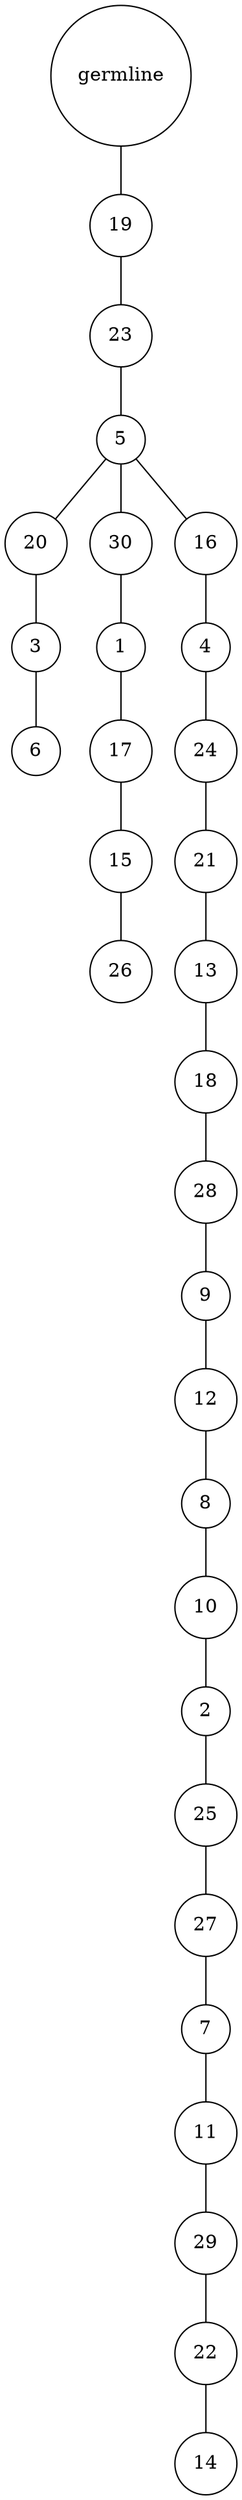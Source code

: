graph {
	rankdir=UD;
	splines=line;
	node [shape=circle]
	"0x7f2596f33400" [label="germline"];
	"0x7f2596f33430" [label="19"];
	"0x7f2596f33400" -- "0x7f2596f33430" ;
	"0x7f2596f33460" [label="23"];
	"0x7f2596f33430" -- "0x7f2596f33460" ;
	"0x7f2596f33490" [label="5"];
	"0x7f2596f33460" -- "0x7f2596f33490" ;
	"0x7f2596f334c0" [label="20"];
	"0x7f2596f33490" -- "0x7f2596f334c0" ;
	"0x7f2596f334f0" [label="3"];
	"0x7f2596f334c0" -- "0x7f2596f334f0" ;
	"0x7f2596f33520" [label="6"];
	"0x7f2596f334f0" -- "0x7f2596f33520" ;
	"0x7f2596f33550" [label="30"];
	"0x7f2596f33490" -- "0x7f2596f33550" ;
	"0x7f2596f33580" [label="1"];
	"0x7f2596f33550" -- "0x7f2596f33580" ;
	"0x7f2596f335b0" [label="17"];
	"0x7f2596f33580" -- "0x7f2596f335b0" ;
	"0x7f2596f335e0" [label="15"];
	"0x7f2596f335b0" -- "0x7f2596f335e0" ;
	"0x7f2596f33610" [label="26"];
	"0x7f2596f335e0" -- "0x7f2596f33610" ;
	"0x7f2596f33640" [label="16"];
	"0x7f2596f33490" -- "0x7f2596f33640" ;
	"0x7f2596f33670" [label="4"];
	"0x7f2596f33640" -- "0x7f2596f33670" ;
	"0x7f2596f336a0" [label="24"];
	"0x7f2596f33670" -- "0x7f2596f336a0" ;
	"0x7f2596f336d0" [label="21"];
	"0x7f2596f336a0" -- "0x7f2596f336d0" ;
	"0x7f2596f33700" [label="13"];
	"0x7f2596f336d0" -- "0x7f2596f33700" ;
	"0x7f2596f33730" [label="18"];
	"0x7f2596f33700" -- "0x7f2596f33730" ;
	"0x7f2596f33760" [label="28"];
	"0x7f2596f33730" -- "0x7f2596f33760" ;
	"0x7f2596f33790" [label="9"];
	"0x7f2596f33760" -- "0x7f2596f33790" ;
	"0x7f2596f337c0" [label="12"];
	"0x7f2596f33790" -- "0x7f2596f337c0" ;
	"0x7f2596f337f0" [label="8"];
	"0x7f2596f337c0" -- "0x7f2596f337f0" ;
	"0x7f2596f33820" [label="10"];
	"0x7f2596f337f0" -- "0x7f2596f33820" ;
	"0x7f2596f33850" [label="2"];
	"0x7f2596f33820" -- "0x7f2596f33850" ;
	"0x7f2596f33880" [label="25"];
	"0x7f2596f33850" -- "0x7f2596f33880" ;
	"0x7f2596f338b0" [label="27"];
	"0x7f2596f33880" -- "0x7f2596f338b0" ;
	"0x7f2596f338e0" [label="7"];
	"0x7f2596f338b0" -- "0x7f2596f338e0" ;
	"0x7f2596f33910" [label="11"];
	"0x7f2596f338e0" -- "0x7f2596f33910" ;
	"0x7f2596f33940" [label="29"];
	"0x7f2596f33910" -- "0x7f2596f33940" ;
	"0x7f2596f33970" [label="22"];
	"0x7f2596f33940" -- "0x7f2596f33970" ;
	"0x7f2596f339a0" [label="14"];
	"0x7f2596f33970" -- "0x7f2596f339a0" ;
}
